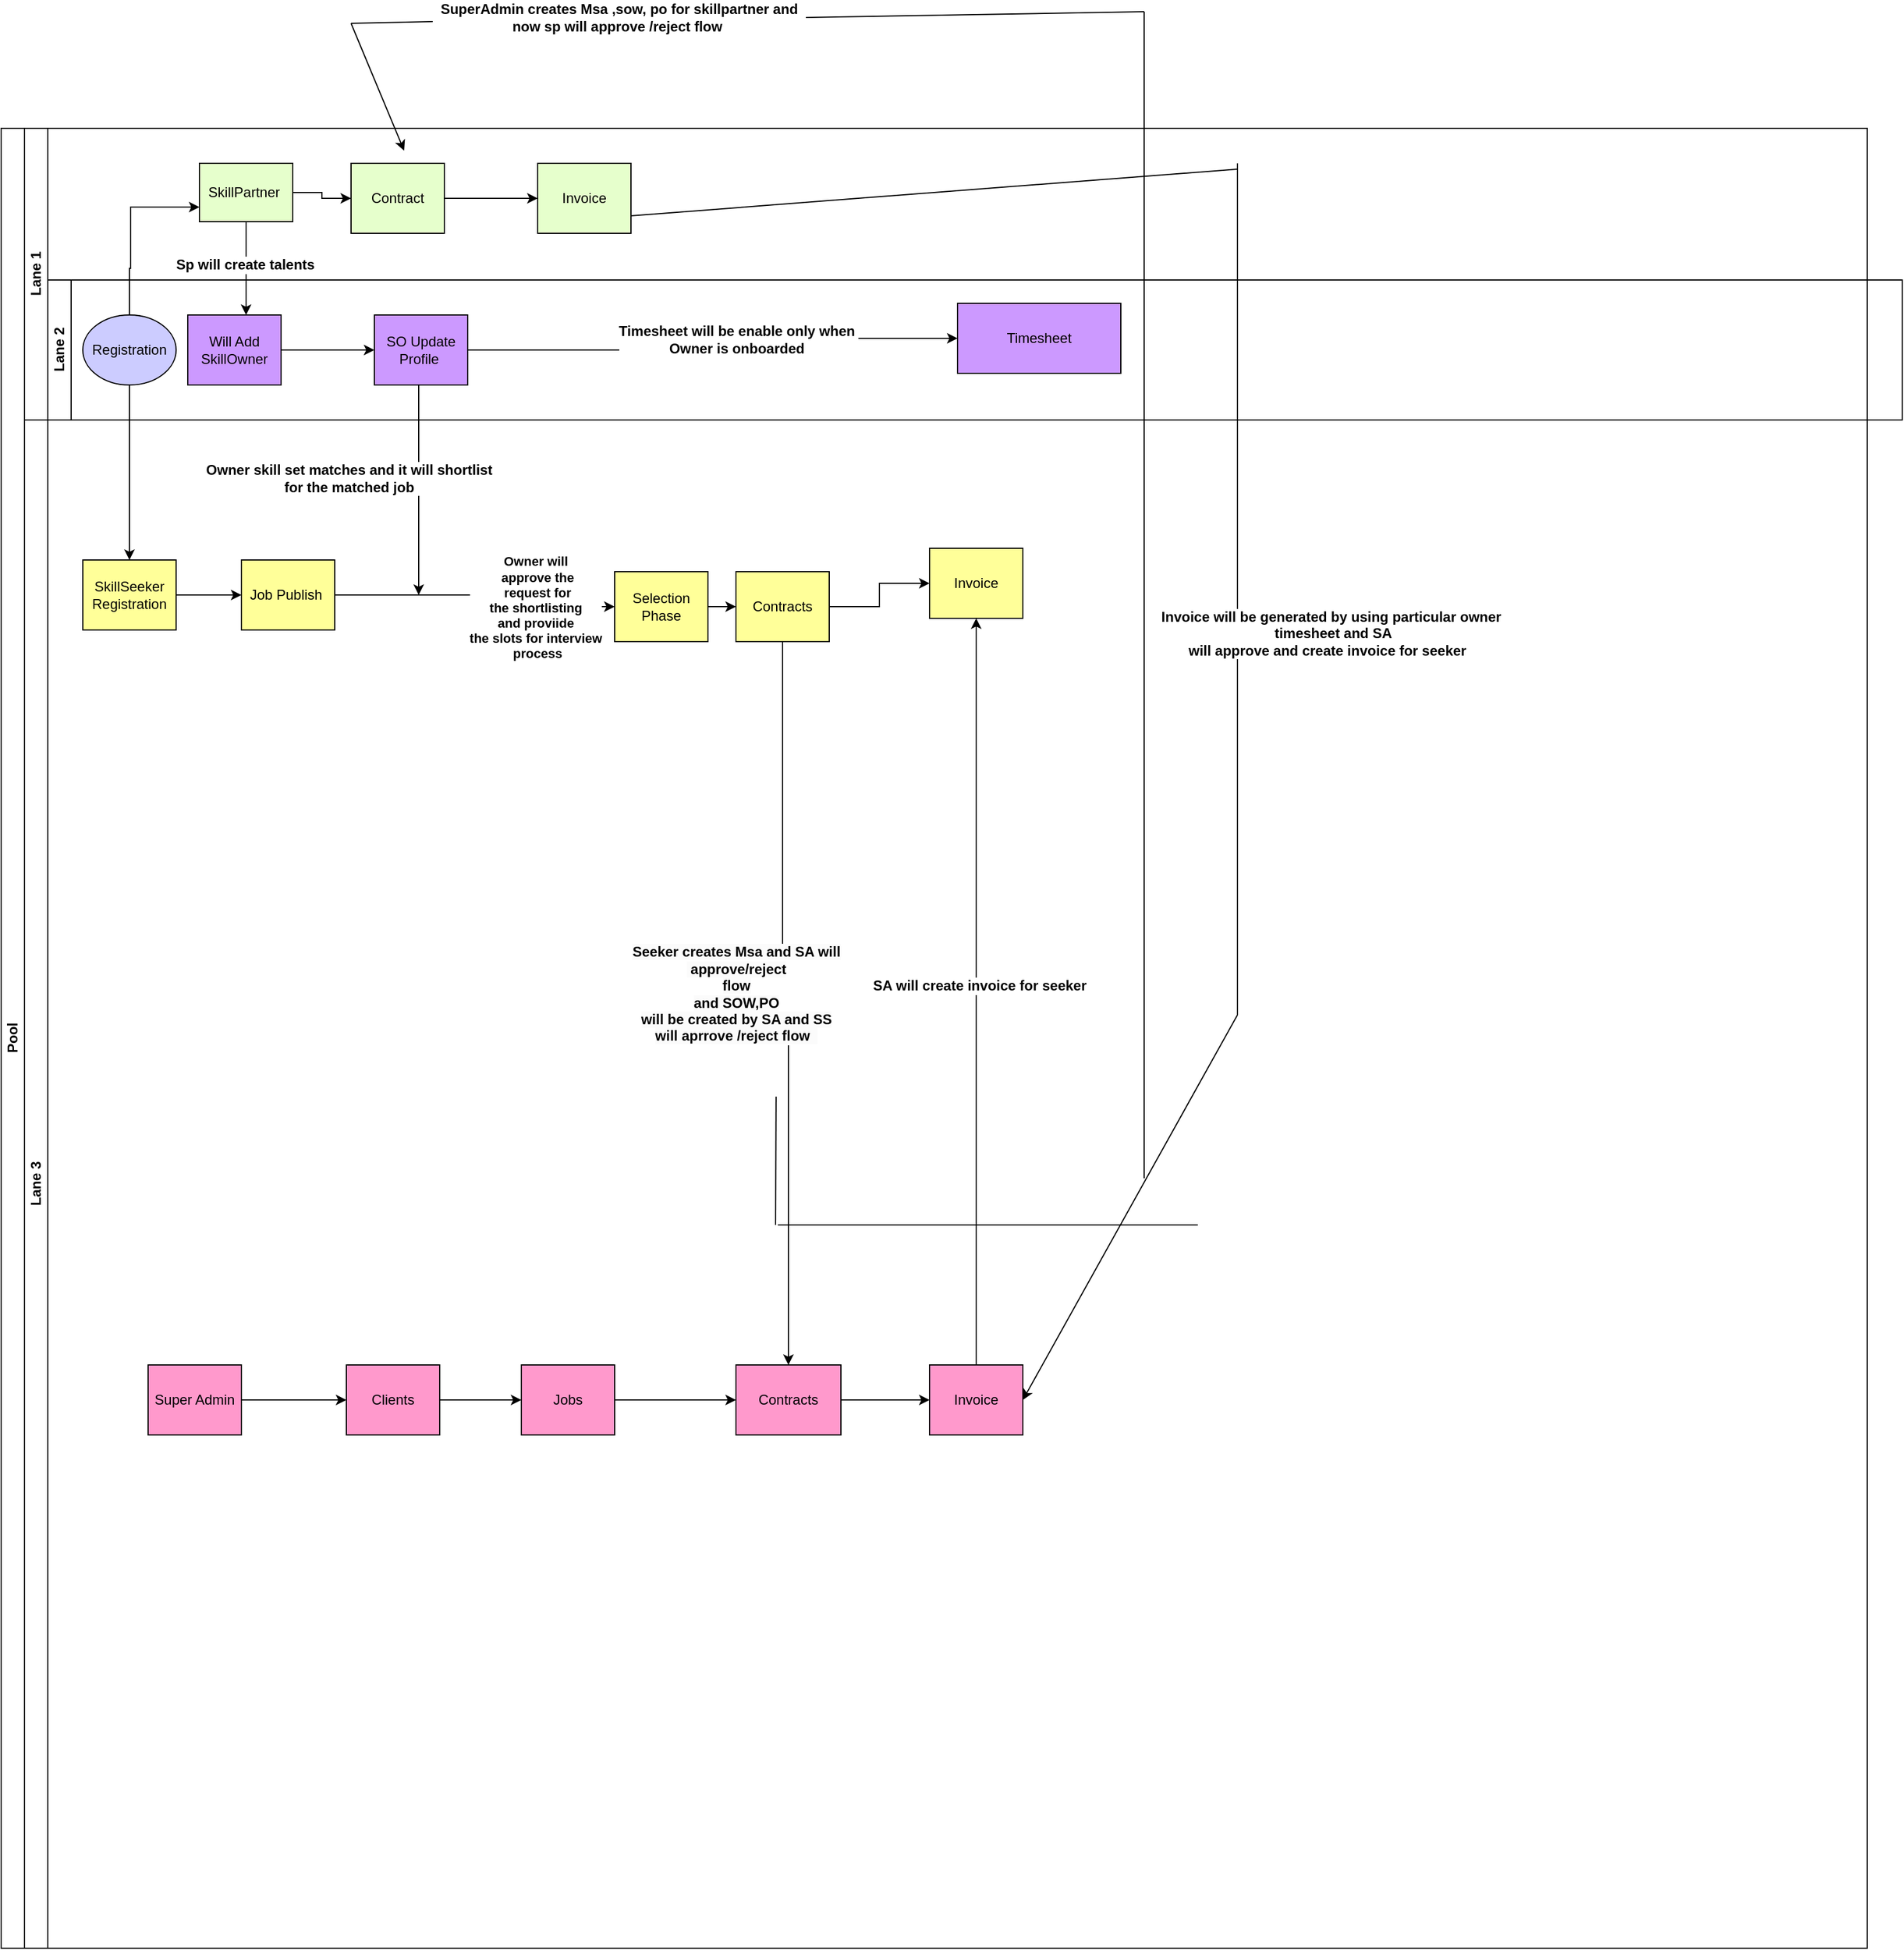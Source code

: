 <mxfile version="21.7.4" type="github" pages="2">
  <diagram id="prtHgNgQTEPvFCAcTncT" name="Page-1">
    <mxGraphModel dx="1591" dy="634" grid="1" gridSize="10" guides="1" tooltips="1" connect="1" arrows="1" fold="1" page="1" pageScale="1" pageWidth="827" pageHeight="1169" math="0" shadow="0">
      <root>
        <mxCell id="0" />
        <mxCell id="1" parent="0" />
        <mxCell id="dNxyNK7c78bLwvsdeMH5-19" value="Pool" style="swimlane;html=1;childLayout=stackLayout;resizeParent=1;resizeParentMax=0;horizontal=0;startSize=20;horizontalStack=0;" parent="1" vertex="1">
          <mxGeometry x="100" y="460" width="1600" height="1560" as="geometry" />
        </mxCell>
        <mxCell id="dNxyNK7c78bLwvsdeMH5-20" value="Lane 1" style="swimlane;html=1;startSize=20;horizontal=0;" parent="dNxyNK7c78bLwvsdeMH5-19" vertex="1">
          <mxGeometry x="20" width="1580" height="250" as="geometry" />
        </mxCell>
        <mxCell id="sX3gw26H_3pNLOjUYwl1-1" style="edgeStyle=orthogonalEdgeStyle;rounded=0;orthogonalLoop=1;jettySize=auto;html=1;exitX=1;exitY=0.5;exitDx=0;exitDy=0;entryX=0;entryY=0.5;entryDx=0;entryDy=0;" edge="1" parent="dNxyNK7c78bLwvsdeMH5-20" source="dNxyNK7c78bLwvsdeMH5-24" target="dNxyNK7c78bLwvsdeMH5-30">
          <mxGeometry relative="1" as="geometry" />
        </mxCell>
        <mxCell id="dNxyNK7c78bLwvsdeMH5-24" value="SkillPartner&amp;nbsp;" style="rounded=0;whiteSpace=wrap;html=1;fontFamily=Helvetica;fontSize=12;fontColor=#000000;align=center;fillColor=#E6FFCC;" parent="dNxyNK7c78bLwvsdeMH5-20" vertex="1">
          <mxGeometry x="150" y="30" width="80" height="50" as="geometry" />
        </mxCell>
        <mxCell id="sX3gw26H_3pNLOjUYwl1-45" value="" style="edgeStyle=orthogonalEdgeStyle;rounded=0;orthogonalLoop=1;jettySize=auto;html=1;" edge="1" parent="dNxyNK7c78bLwvsdeMH5-20" source="dNxyNK7c78bLwvsdeMH5-30" target="sX3gw26H_3pNLOjUYwl1-44">
          <mxGeometry relative="1" as="geometry" />
        </mxCell>
        <mxCell id="dNxyNK7c78bLwvsdeMH5-30" value="Contract" style="rounded=0;whiteSpace=wrap;html=1;fontFamily=Helvetica;fontSize=12;fontColor=#000000;align=center;fillColor=#E6FFCC;" parent="dNxyNK7c78bLwvsdeMH5-20" vertex="1">
          <mxGeometry x="280" y="30" width="80" height="60" as="geometry" />
        </mxCell>
        <mxCell id="dNxyNK7c78bLwvsdeMH5-21" value="Lane 2" style="swimlane;html=1;startSize=20;horizontal=0;" parent="dNxyNK7c78bLwvsdeMH5-20" vertex="1">
          <mxGeometry x="20" y="130" width="1590" height="120" as="geometry" />
        </mxCell>
        <mxCell id="dNxyNK7c78bLwvsdeMH5-29" value="" style="edgeStyle=orthogonalEdgeStyle;rounded=0;orthogonalLoop=1;jettySize=auto;html=1;endArrow=classic;endFill=1;entryX=0;entryY=0.5;entryDx=0;entryDy=0;" parent="dNxyNK7c78bLwvsdeMH5-21" source="dNxyNK7c78bLwvsdeMH5-26" target="sX3gw26H_3pNLOjUYwl1-22" edge="1">
          <mxGeometry relative="1" as="geometry">
            <mxPoint x="260" y="60" as="targetPoint" />
          </mxGeometry>
        </mxCell>
        <mxCell id="dNxyNK7c78bLwvsdeMH5-26" value="Will Add SkillOwner" style="rounded=0;whiteSpace=wrap;html=1;fontFamily=Helvetica;fontSize=12;fontColor=#000000;align=center;fillColor=#CC99FF;" parent="dNxyNK7c78bLwvsdeMH5-21" vertex="1">
          <mxGeometry x="120" y="30" width="80" height="60" as="geometry" />
        </mxCell>
        <mxCell id="sX3gw26H_3pNLOjUYwl1-28" value="" style="edgeStyle=orthogonalEdgeStyle;rounded=0;orthogonalLoop=1;jettySize=auto;html=1;" edge="1" parent="dNxyNK7c78bLwvsdeMH5-21" source="sX3gw26H_3pNLOjUYwl1-22" target="sX3gw26H_3pNLOjUYwl1-27">
          <mxGeometry relative="1" as="geometry" />
        </mxCell>
        <mxCell id="Hqz-Dm18RpLm3uC_lSIG-11" value="&lt;b&gt;&lt;font style=&quot;font-size: 12px;&quot;&gt;Timesheet will be enable only when&amp;nbsp;&lt;br&gt;Owner is onboarded&amp;nbsp;&lt;/font&gt;&lt;/b&gt;" style="edgeLabel;html=1;align=center;verticalAlign=middle;resizable=0;points=[];" vertex="1" connectable="0" parent="sX3gw26H_3pNLOjUYwl1-28">
          <mxGeometry x="0.123" y="-1" relative="1" as="geometry">
            <mxPoint as="offset" />
          </mxGeometry>
        </mxCell>
        <mxCell id="sX3gw26H_3pNLOjUYwl1-22" value="SO Update Profile&amp;nbsp;" style="rounded=0;whiteSpace=wrap;html=1;fontFamily=Helvetica;fontSize=12;fontColor=#000000;align=center;fillColor=#CC99FF;" vertex="1" parent="dNxyNK7c78bLwvsdeMH5-21">
          <mxGeometry x="280" y="30" width="80" height="60" as="geometry" />
        </mxCell>
        <mxCell id="sX3gw26H_3pNLOjUYwl1-27" value="Timesheet" style="rounded=0;whiteSpace=wrap;html=1;fontFamily=Helvetica;fontSize=12;fontColor=#000000;align=center;fillColor=#CC99FF;" vertex="1" parent="dNxyNK7c78bLwvsdeMH5-21">
          <mxGeometry x="780" y="20" width="140" height="60" as="geometry" />
        </mxCell>
        <mxCell id="dNxyNK7c78bLwvsdeMH5-23" value="Registration" style="ellipse;whiteSpace=wrap;html=1;fillColor=#CCCCFF;" parent="dNxyNK7c78bLwvsdeMH5-21" vertex="1">
          <mxGeometry x="30" y="30" width="80" height="60" as="geometry" />
        </mxCell>
        <mxCell id="sX3gw26H_3pNLOjUYwl1-44" value="Invoice" style="rounded=0;whiteSpace=wrap;html=1;fontFamily=Helvetica;fontSize=12;fontColor=#000000;align=center;fillColor=#E6FFCC;" vertex="1" parent="dNxyNK7c78bLwvsdeMH5-20">
          <mxGeometry x="440" y="30" width="80" height="60" as="geometry" />
        </mxCell>
        <mxCell id="sX3gw26H_3pNLOjUYwl1-47" value="" style="endArrow=classic;html=1;rounded=0;exitX=0.5;exitY=1;exitDx=0;exitDy=0;" edge="1" parent="dNxyNK7c78bLwvsdeMH5-20" source="dNxyNK7c78bLwvsdeMH5-24">
          <mxGeometry width="50" height="50" relative="1" as="geometry">
            <mxPoint x="200" y="80" as="sourcePoint" />
            <mxPoint x="190" y="160" as="targetPoint" />
          </mxGeometry>
        </mxCell>
        <mxCell id="Hqz-Dm18RpLm3uC_lSIG-10" value="&lt;b&gt;&lt;font style=&quot;font-size: 12px;&quot;&gt;Sp will create talents&lt;/font&gt;&lt;/b&gt;" style="edgeLabel;html=1;align=center;verticalAlign=middle;resizable=0;points=[];" vertex="1" connectable="0" parent="sX3gw26H_3pNLOjUYwl1-47">
          <mxGeometry x="-0.083" y="-1" relative="1" as="geometry">
            <mxPoint as="offset" />
          </mxGeometry>
        </mxCell>
        <mxCell id="sX3gw26H_3pNLOjUYwl1-93" value="" style="edgeStyle=orthogonalEdgeStyle;rounded=0;orthogonalLoop=1;jettySize=auto;html=1;entryX=0;entryY=0.75;entryDx=0;entryDy=0;" edge="1" parent="dNxyNK7c78bLwvsdeMH5-20" source="dNxyNK7c78bLwvsdeMH5-23" target="dNxyNK7c78bLwvsdeMH5-24">
          <mxGeometry relative="1" as="geometry">
            <mxPoint x="90" y="80" as="targetPoint" />
            <Array as="points">
              <mxPoint x="90" y="120" />
              <mxPoint x="91" y="120" />
              <mxPoint x="91" y="68" />
            </Array>
          </mxGeometry>
        </mxCell>
        <mxCell id="sX3gw26H_3pNLOjUYwl1-94" value="" style="edgeStyle=orthogonalEdgeStyle;rounded=0;orthogonalLoop=1;jettySize=auto;html=1;" edge="1" parent="dNxyNK7c78bLwvsdeMH5-19" source="dNxyNK7c78bLwvsdeMH5-23" target="sX3gw26H_3pNLOjUYwl1-31">
          <mxGeometry relative="1" as="geometry">
            <Array as="points">
              <mxPoint x="110" y="290" />
            </Array>
          </mxGeometry>
        </mxCell>
        <mxCell id="dNxyNK7c78bLwvsdeMH5-22" value="Lane 3" style="swimlane;html=1;startSize=20;horizontal=0;" parent="dNxyNK7c78bLwvsdeMH5-19" vertex="1">
          <mxGeometry x="20" y="250" width="1580" height="1310" as="geometry" />
        </mxCell>
        <mxCell id="sX3gw26H_3pNLOjUYwl1-35" value="" style="edgeStyle=orthogonalEdgeStyle;rounded=0;orthogonalLoop=1;jettySize=auto;html=1;" edge="1" parent="dNxyNK7c78bLwvsdeMH5-22" source="sX3gw26H_3pNLOjUYwl1-31" target="sX3gw26H_3pNLOjUYwl1-34">
          <mxGeometry relative="1" as="geometry" />
        </mxCell>
        <mxCell id="sX3gw26H_3pNLOjUYwl1-31" value="SkillSeeker Registration" style="rounded=0;whiteSpace=wrap;html=1;fontFamily=Helvetica;fontSize=12;fontColor=#000000;align=center;fillColor=#FFFF99;" vertex="1" parent="dNxyNK7c78bLwvsdeMH5-22">
          <mxGeometry x="50" y="120" width="80" height="60" as="geometry" />
        </mxCell>
        <mxCell id="sX3gw26H_3pNLOjUYwl1-37" value="" style="edgeStyle=orthogonalEdgeStyle;rounded=0;orthogonalLoop=1;jettySize=auto;html=1;" edge="1" parent="dNxyNK7c78bLwvsdeMH5-22" source="sX3gw26H_3pNLOjUYwl1-34" target="sX3gw26H_3pNLOjUYwl1-36">
          <mxGeometry relative="1" as="geometry" />
        </mxCell>
        <mxCell id="Hqz-Dm18RpLm3uC_lSIG-17" value="&lt;b&gt;Owner will&lt;br&gt;&amp;nbsp;approve the&lt;br&gt;&amp;nbsp;request for &lt;br&gt;the shortlisting&lt;br&gt;&amp;nbsp;and proviide&amp;nbsp;&lt;br&gt;the slots for interview&lt;br&gt;&amp;nbsp;process&lt;/b&gt;" style="edgeLabel;html=1;align=center;verticalAlign=middle;resizable=0;points=[];" vertex="1" connectable="0" parent="sX3gw26H_3pNLOjUYwl1-37">
          <mxGeometry x="0.453" y="-1" relative="1" as="geometry">
            <mxPoint as="offset" />
          </mxGeometry>
        </mxCell>
        <mxCell id="sX3gw26H_3pNLOjUYwl1-34" value="Job Publish&amp;nbsp;" style="rounded=0;whiteSpace=wrap;html=1;fontFamily=Helvetica;fontSize=12;fontColor=#000000;align=center;fillColor=#FFFF99;" vertex="1" parent="dNxyNK7c78bLwvsdeMH5-22">
          <mxGeometry x="186" y="120" width="80" height="60" as="geometry" />
        </mxCell>
        <mxCell id="sX3gw26H_3pNLOjUYwl1-39" value="" style="edgeStyle=orthogonalEdgeStyle;rounded=0;orthogonalLoop=1;jettySize=auto;html=1;" edge="1" parent="dNxyNK7c78bLwvsdeMH5-22" source="sX3gw26H_3pNLOjUYwl1-36" target="sX3gw26H_3pNLOjUYwl1-38">
          <mxGeometry relative="1" as="geometry" />
        </mxCell>
        <mxCell id="sX3gw26H_3pNLOjUYwl1-36" value="Selection Phase" style="rounded=0;whiteSpace=wrap;html=1;fontFamily=Helvetica;fontSize=12;fontColor=#000000;align=center;fillColor=#FFFF99;" vertex="1" parent="dNxyNK7c78bLwvsdeMH5-22">
          <mxGeometry x="506" y="130" width="80" height="60" as="geometry" />
        </mxCell>
        <mxCell id="sX3gw26H_3pNLOjUYwl1-41" value="" style="edgeStyle=orthogonalEdgeStyle;rounded=0;orthogonalLoop=1;jettySize=auto;html=1;" edge="1" parent="dNxyNK7c78bLwvsdeMH5-22" source="sX3gw26H_3pNLOjUYwl1-38" target="sX3gw26H_3pNLOjUYwl1-40">
          <mxGeometry relative="1" as="geometry" />
        </mxCell>
        <mxCell id="sX3gw26H_3pNLOjUYwl1-96" value="" style="edgeStyle=orthogonalEdgeStyle;rounded=0;orthogonalLoop=1;jettySize=auto;html=1;" edge="1" parent="dNxyNK7c78bLwvsdeMH5-22" source="sX3gw26H_3pNLOjUYwl1-38" target="sX3gw26H_3pNLOjUYwl1-85">
          <mxGeometry relative="1" as="geometry" />
        </mxCell>
        <mxCell id="Hqz-Dm18RpLm3uC_lSIG-6" value="&lt;b style=&quot;border-color: var(--border-color); font-size: 12px; background-color: rgb(251, 251, 251);&quot;&gt;Seeker creates Msa and SA will&lt;br&gt;&amp;nbsp;approve/reject&lt;br&gt;flow &lt;br&gt;and SOW,PO &lt;br&gt;will be created by SA and SS &lt;br&gt;will aprrove /reject flow&amp;nbsp;&amp;nbsp;&lt;/b&gt;" style="edgeLabel;html=1;align=center;verticalAlign=middle;resizable=0;points=[];" vertex="1" connectable="0" parent="sX3gw26H_3pNLOjUYwl1-96">
          <mxGeometry x="-0.439" relative="1" as="geometry">
            <mxPoint x="-40" y="126" as="offset" />
          </mxGeometry>
        </mxCell>
        <mxCell id="sX3gw26H_3pNLOjUYwl1-38" value="Contracts" style="rounded=0;whiteSpace=wrap;html=1;fontFamily=Helvetica;fontSize=12;fontColor=#000000;align=center;fillColor=#FFFF99;" vertex="1" parent="dNxyNK7c78bLwvsdeMH5-22">
          <mxGeometry x="610" y="130" width="80" height="60" as="geometry" />
        </mxCell>
        <mxCell id="sX3gw26H_3pNLOjUYwl1-40" value="Invoice" style="rounded=0;whiteSpace=wrap;html=1;fontFamily=Helvetica;fontSize=12;fontColor=#000000;align=center;fillColor=#FFFF99;" vertex="1" parent="dNxyNK7c78bLwvsdeMH5-22">
          <mxGeometry x="776" y="110" width="80" height="60" as="geometry" />
        </mxCell>
        <mxCell id="sX3gw26H_3pNLOjUYwl1-51" value="" style="edgeStyle=orthogonalEdgeStyle;rounded=0;orthogonalLoop=1;jettySize=auto;html=1;" edge="1" parent="dNxyNK7c78bLwvsdeMH5-22" source="sX3gw26H_3pNLOjUYwl1-46" target="sX3gw26H_3pNLOjUYwl1-50">
          <mxGeometry relative="1" as="geometry" />
        </mxCell>
        <mxCell id="sX3gw26H_3pNLOjUYwl1-46" value="Super Admin" style="rounded=0;whiteSpace=wrap;html=1;fontFamily=Helvetica;fontSize=12;fontColor=#000000;align=center;fillColor=#FF99CC;" vertex="1" parent="dNxyNK7c78bLwvsdeMH5-22">
          <mxGeometry x="106" y="810" width="80" height="60" as="geometry" />
        </mxCell>
        <mxCell id="Hqz-Dm18RpLm3uC_lSIG-19" style="edgeStyle=orthogonalEdgeStyle;rounded=0;orthogonalLoop=1;jettySize=auto;html=1;exitX=0.5;exitY=1;exitDx=0;exitDy=0;" edge="1" parent="dNxyNK7c78bLwvsdeMH5-22" source="sX3gw26H_3pNLOjUYwl1-50">
          <mxGeometry relative="1" as="geometry">
            <mxPoint x="285.769" y="850" as="targetPoint" />
          </mxGeometry>
        </mxCell>
        <mxCell id="sX3gw26H_3pNLOjUYwl1-50" value="Clients" style="rounded=0;whiteSpace=wrap;html=1;fontFamily=Helvetica;fontSize=12;fontColor=#000000;align=center;fillColor=#FF99CC;" vertex="1" parent="dNxyNK7c78bLwvsdeMH5-22">
          <mxGeometry x="276" y="810" width="80" height="60" as="geometry" />
        </mxCell>
        <mxCell id="sX3gw26H_3pNLOjUYwl1-86" value="" style="edgeStyle=orthogonalEdgeStyle;rounded=0;orthogonalLoop=1;jettySize=auto;html=1;" edge="1" parent="dNxyNK7c78bLwvsdeMH5-22" source="sX3gw26H_3pNLOjUYwl1-83" target="sX3gw26H_3pNLOjUYwl1-85">
          <mxGeometry relative="1" as="geometry" />
        </mxCell>
        <mxCell id="sX3gw26H_3pNLOjUYwl1-83" value="Jobs" style="rounded=0;whiteSpace=wrap;html=1;fontFamily=Helvetica;fontSize=12;fontColor=#000000;align=center;fillColor=#FF99CC;" vertex="1" parent="dNxyNK7c78bLwvsdeMH5-22">
          <mxGeometry x="426" y="810" width="80" height="60" as="geometry" />
        </mxCell>
        <mxCell id="sX3gw26H_3pNLOjUYwl1-84" value="" style="edgeStyle=orthogonalEdgeStyle;rounded=0;orthogonalLoop=1;jettySize=auto;html=1;" edge="1" parent="dNxyNK7c78bLwvsdeMH5-22" source="sX3gw26H_3pNLOjUYwl1-50" target="sX3gw26H_3pNLOjUYwl1-83">
          <mxGeometry relative="1" as="geometry" />
        </mxCell>
        <mxCell id="sX3gw26H_3pNLOjUYwl1-88" value="" style="edgeStyle=orthogonalEdgeStyle;rounded=0;orthogonalLoop=1;jettySize=auto;html=1;" edge="1" parent="dNxyNK7c78bLwvsdeMH5-22" source="sX3gw26H_3pNLOjUYwl1-85" target="sX3gw26H_3pNLOjUYwl1-87">
          <mxGeometry relative="1" as="geometry" />
        </mxCell>
        <mxCell id="sX3gw26H_3pNLOjUYwl1-85" value="Contracts" style="rounded=0;whiteSpace=wrap;html=1;fontFamily=Helvetica;fontSize=12;fontColor=#000000;align=center;fillColor=#FF99CC;" vertex="1" parent="dNxyNK7c78bLwvsdeMH5-22">
          <mxGeometry x="610" y="810" width="90" height="60" as="geometry" />
        </mxCell>
        <mxCell id="sX3gw26H_3pNLOjUYwl1-87" value="Invoice" style="rounded=0;whiteSpace=wrap;html=1;fontFamily=Helvetica;fontSize=12;fontColor=#000000;align=center;fillColor=#FF99CC;" vertex="1" parent="dNxyNK7c78bLwvsdeMH5-22">
          <mxGeometry x="776" y="810" width="80" height="60" as="geometry" />
        </mxCell>
        <mxCell id="sX3gw26H_3pNLOjUYwl1-120" value="" style="endArrow=classic;html=1;rounded=0;exitX=0.5;exitY=0;exitDx=0;exitDy=0;" edge="1" parent="dNxyNK7c78bLwvsdeMH5-22" source="sX3gw26H_3pNLOjUYwl1-87" target="sX3gw26H_3pNLOjUYwl1-40">
          <mxGeometry width="50" height="50" relative="1" as="geometry">
            <mxPoint x="590" y="50" as="sourcePoint" />
            <mxPoint x="800" y="90" as="targetPoint" />
          </mxGeometry>
        </mxCell>
        <mxCell id="Hqz-Dm18RpLm3uC_lSIG-8" value="&lt;span style=&quot;border-color: var(--border-color);&quot;&gt;&lt;b&gt;&lt;font style=&quot;font-size: 12px;&quot;&gt;&amp;nbsp;SA will create invoice for seeker&lt;/font&gt;&lt;/b&gt;&lt;/span&gt;" style="edgeLabel;html=1;align=center;verticalAlign=middle;resizable=0;points=[];" vertex="1" connectable="0" parent="sX3gw26H_3pNLOjUYwl1-120">
          <mxGeometry x="0.017" y="-1" relative="1" as="geometry">
            <mxPoint as="offset" />
          </mxGeometry>
        </mxCell>
        <mxCell id="Hqz-Dm18RpLm3uC_lSIG-15" value="" style="endArrow=classic;html=1;rounded=0;" edge="1" parent="dNxyNK7c78bLwvsdeMH5-22">
          <mxGeometry width="50" height="50" relative="1" as="geometry">
            <mxPoint x="338" y="-30" as="sourcePoint" />
            <mxPoint x="338" y="150" as="targetPoint" />
          </mxGeometry>
        </mxCell>
        <mxCell id="Hqz-Dm18RpLm3uC_lSIG-16" value="&lt;b&gt;&lt;font style=&quot;font-size: 12px;&quot;&gt;Owner skill set matches and it will shortlist&lt;br&gt;&amp;nbsp;for the matched job&amp;nbsp;&lt;/font&gt;&lt;/b&gt;" style="edgeLabel;html=1;align=center;verticalAlign=middle;resizable=0;points=[];" vertex="1" connectable="0" parent="Hqz-Dm18RpLm3uC_lSIG-15">
          <mxGeometry x="-0.042" y="-2" relative="1" as="geometry">
            <mxPoint x="-58" y="-6" as="offset" />
          </mxGeometry>
        </mxCell>
        <mxCell id="sX3gw26H_3pNLOjUYwl1-109" value="" style="endArrow=none;html=1;rounded=0;" edge="1" parent="dNxyNK7c78bLwvsdeMH5-22">
          <mxGeometry width="50" height="50" relative="1" as="geometry">
            <mxPoint x="646" y="690" as="sourcePoint" />
            <mxPoint x="1006" y="690" as="targetPoint" />
          </mxGeometry>
        </mxCell>
        <mxCell id="Hqz-Dm18RpLm3uC_lSIG-18" value="" style="endArrow=none;html=1;rounded=0;" edge="1" parent="dNxyNK7c78bLwvsdeMH5-22">
          <mxGeometry width="50" height="50" relative="1" as="geometry">
            <mxPoint x="644" y="690" as="sourcePoint" />
            <mxPoint x="644.41" y="580" as="targetPoint" />
          </mxGeometry>
        </mxCell>
        <mxCell id="sX3gw26H_3pNLOjUYwl1-104" value="" style="endArrow=none;html=1;rounded=0;" edge="1" parent="1" target="Hqz-Dm18RpLm3uC_lSIG-1">
          <mxGeometry width="50" height="50" relative="1" as="geometry">
            <mxPoint x="400" y="370" as="sourcePoint" />
            <mxPoint x="1100" y="400" as="targetPoint" />
          </mxGeometry>
        </mxCell>
        <mxCell id="sX3gw26H_3pNLOjUYwl1-108" value="" style="endArrow=none;html=1;rounded=0;" edge="1" parent="1">
          <mxGeometry width="50" height="50" relative="1" as="geometry">
            <mxPoint x="1080" y="1360" as="sourcePoint" />
            <mxPoint x="1080" y="360" as="targetPoint" />
          </mxGeometry>
        </mxCell>
        <mxCell id="sX3gw26H_3pNLOjUYwl1-112" value="" style="endArrow=classic;html=1;rounded=0;entryX=0.569;entryY=-0.181;entryDx=0;entryDy=0;entryPerimeter=0;" edge="1" parent="1" target="dNxyNK7c78bLwvsdeMH5-30">
          <mxGeometry width="50" height="50" relative="1" as="geometry">
            <mxPoint x="400" y="370" as="sourcePoint" />
            <mxPoint x="660" y="540" as="targetPoint" />
          </mxGeometry>
        </mxCell>
        <mxCell id="sX3gw26H_3pNLOjUYwl1-116" value="" style="endArrow=none;html=1;rounded=0;exitX=1;exitY=0.75;exitDx=0;exitDy=0;" edge="1" parent="1" source="sX3gw26H_3pNLOjUYwl1-44">
          <mxGeometry width="50" height="50" relative="1" as="geometry">
            <mxPoint x="610" y="590" as="sourcePoint" />
            <mxPoint x="1160" y="495" as="targetPoint" />
          </mxGeometry>
        </mxCell>
        <mxCell id="sX3gw26H_3pNLOjUYwl1-119" value="" style="endArrow=classic;html=1;rounded=0;entryX=1;entryY=0.5;entryDx=0;entryDy=0;" edge="1" parent="1" target="sX3gw26H_3pNLOjUYwl1-87">
          <mxGeometry width="50" height="50" relative="1" as="geometry">
            <mxPoint x="1160" y="1220" as="sourcePoint" />
            <mxPoint x="1161" y="880" as="targetPoint" />
          </mxGeometry>
        </mxCell>
        <mxCell id="Hqz-Dm18RpLm3uC_lSIG-1" value="&lt;b&gt;SuperAdmin creates Msa ,sow, po for skillpartner and now sp will approve /reject flow&amp;nbsp;&lt;/b&gt;" style="text;html=1;strokeColor=none;fillColor=none;align=center;verticalAlign=middle;whiteSpace=wrap;rounded=0;" vertex="1" parent="1">
          <mxGeometry x="470" y="350" width="320" height="30" as="geometry" />
        </mxCell>
        <mxCell id="Hqz-Dm18RpLm3uC_lSIG-3" value="" style="endArrow=none;html=1;rounded=0;entryX=1;entryY=0.5;entryDx=0;entryDy=0;" edge="1" parent="1" target="Hqz-Dm18RpLm3uC_lSIG-1">
          <mxGeometry width="50" height="50" relative="1" as="geometry">
            <mxPoint x="1080" y="360" as="sourcePoint" />
            <mxPoint x="640" y="430" as="targetPoint" />
          </mxGeometry>
        </mxCell>
        <mxCell id="sX3gw26H_3pNLOjUYwl1-117" value="" style="endArrow=none;html=1;rounded=0;" edge="1" parent="1">
          <mxGeometry width="50" height="50" relative="1" as="geometry">
            <mxPoint x="1160" y="1220" as="sourcePoint" />
            <mxPoint x="1160" y="490" as="targetPoint" />
          </mxGeometry>
        </mxCell>
        <mxCell id="Hqz-Dm18RpLm3uC_lSIG-7" value="&lt;b&gt;&lt;font style=&quot;font-size: 12px;&quot;&gt;Invoice will be generated by using particular owner&lt;br&gt;&amp;nbsp;timesheet and SA &lt;br&gt;will approve and create invoice for seeker&amp;nbsp;&amp;nbsp;&lt;/font&gt;&lt;/b&gt;" style="edgeLabel;html=1;align=center;verticalAlign=middle;resizable=0;points=[];" vertex="1" connectable="0" parent="sX3gw26H_3pNLOjUYwl1-117">
          <mxGeometry x="0.13" y="-4" relative="1" as="geometry">
            <mxPoint x="76" y="85" as="offset" />
          </mxGeometry>
        </mxCell>
      </root>
    </mxGraphModel>
  </diagram>
  <diagram id="nOJaQq7w0Q-lQ36ePQZG" name="Page-2">
    <mxGraphModel dx="1034" dy="412" grid="1" gridSize="10" guides="1" tooltips="1" connect="1" arrows="1" fold="1" page="1" pageScale="1" pageWidth="850" pageHeight="1100" math="0" shadow="0">
      <root>
        <mxCell id="0" />
        <mxCell id="1" parent="0" />
      </root>
    </mxGraphModel>
  </diagram>
</mxfile>
